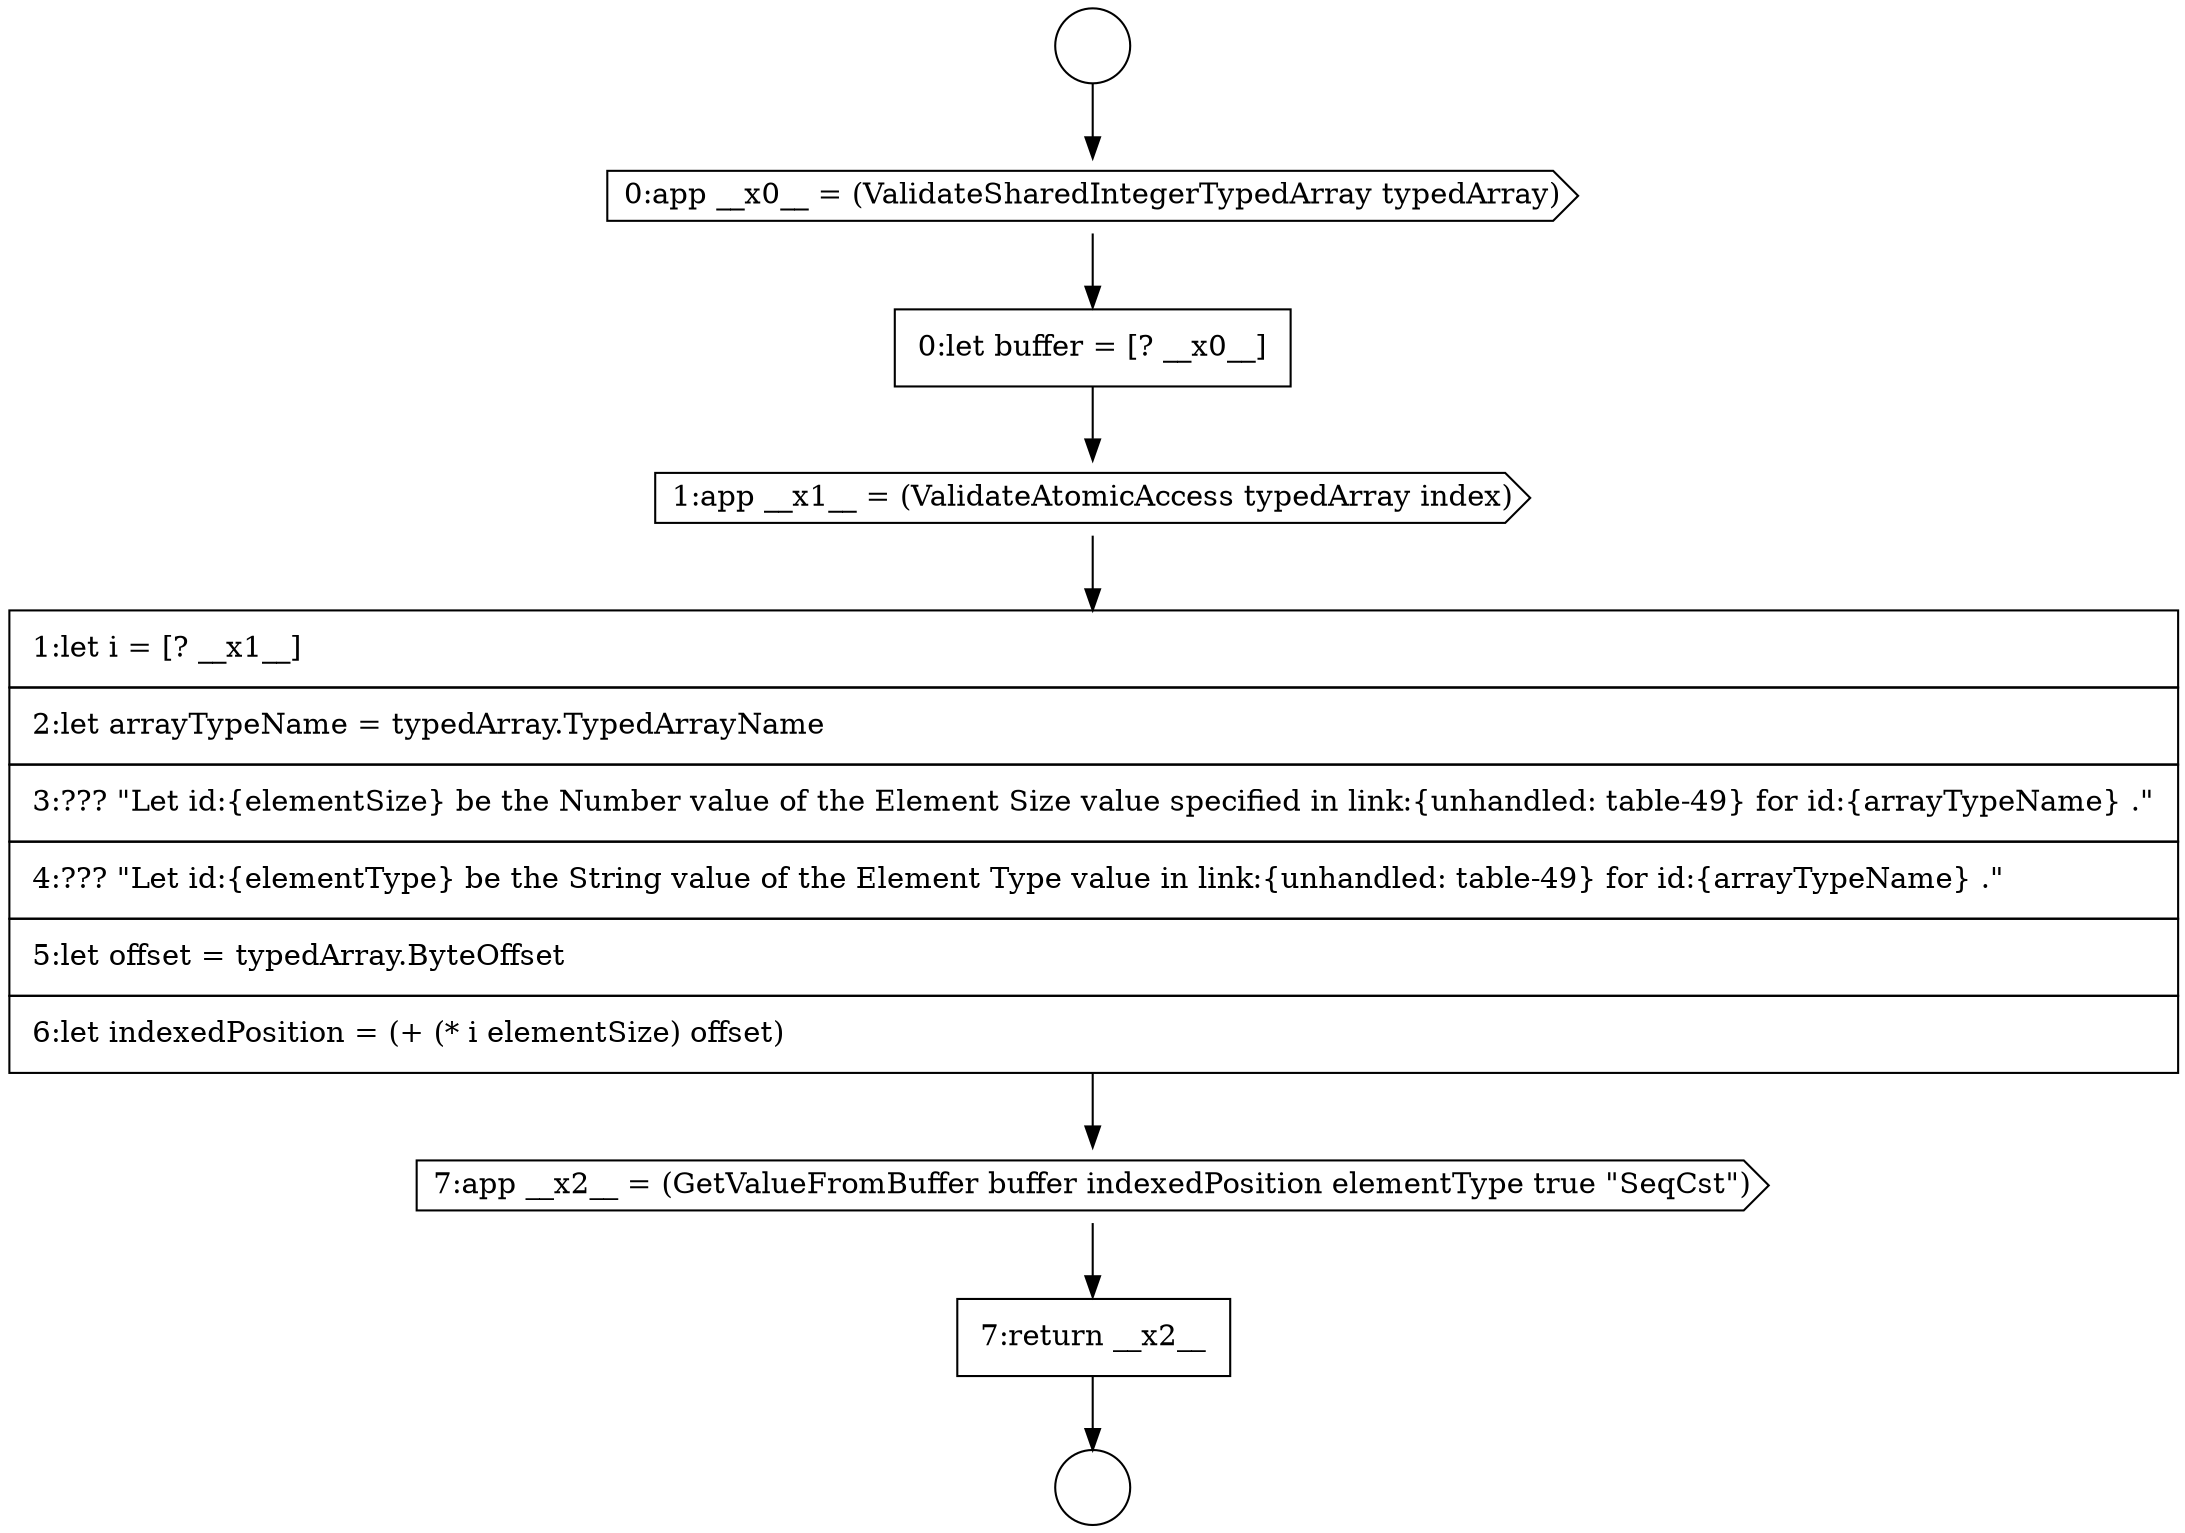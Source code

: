 digraph {
  node16881 [shape=circle label=" " color="black" fillcolor="white" style=filled]
  node16885 [shape=cds, label=<<font color="black">1:app __x1__ = (ValidateAtomicAccess typedArray index)</font>> color="black" fillcolor="white" style=filled]
  node16882 [shape=circle label=" " color="black" fillcolor="white" style=filled]
  node16886 [shape=none, margin=0, label=<<font color="black">
    <table border="0" cellborder="1" cellspacing="0" cellpadding="10">
      <tr><td align="left">1:let i = [? __x1__]</td></tr>
      <tr><td align="left">2:let arrayTypeName = typedArray.TypedArrayName</td></tr>
      <tr><td align="left">3:??? &quot;Let id:{elementSize} be the Number value of the Element Size value specified in link:{unhandled: table-49} for id:{arrayTypeName} .&quot;</td></tr>
      <tr><td align="left">4:??? &quot;Let id:{elementType} be the String value of the Element Type value in link:{unhandled: table-49} for id:{arrayTypeName} .&quot;</td></tr>
      <tr><td align="left">5:let offset = typedArray.ByteOffset</td></tr>
      <tr><td align="left">6:let indexedPosition = (+ (* i elementSize) offset)</td></tr>
    </table>
  </font>> color="black" fillcolor="white" style=filled]
  node16883 [shape=cds, label=<<font color="black">0:app __x0__ = (ValidateSharedIntegerTypedArray typedArray)</font>> color="black" fillcolor="white" style=filled]
  node16887 [shape=cds, label=<<font color="black">7:app __x2__ = (GetValueFromBuffer buffer indexedPosition elementType true &quot;SeqCst&quot;)</font>> color="black" fillcolor="white" style=filled]
  node16884 [shape=none, margin=0, label=<<font color="black">
    <table border="0" cellborder="1" cellspacing="0" cellpadding="10">
      <tr><td align="left">0:let buffer = [? __x0__]</td></tr>
    </table>
  </font>> color="black" fillcolor="white" style=filled]
  node16888 [shape=none, margin=0, label=<<font color="black">
    <table border="0" cellborder="1" cellspacing="0" cellpadding="10">
      <tr><td align="left">7:return __x2__</td></tr>
    </table>
  </font>> color="black" fillcolor="white" style=filled]
  node16886 -> node16887 [ color="black"]
  node16888 -> node16882 [ color="black"]
  node16887 -> node16888 [ color="black"]
  node16881 -> node16883 [ color="black"]
  node16885 -> node16886 [ color="black"]
  node16884 -> node16885 [ color="black"]
  node16883 -> node16884 [ color="black"]
}
